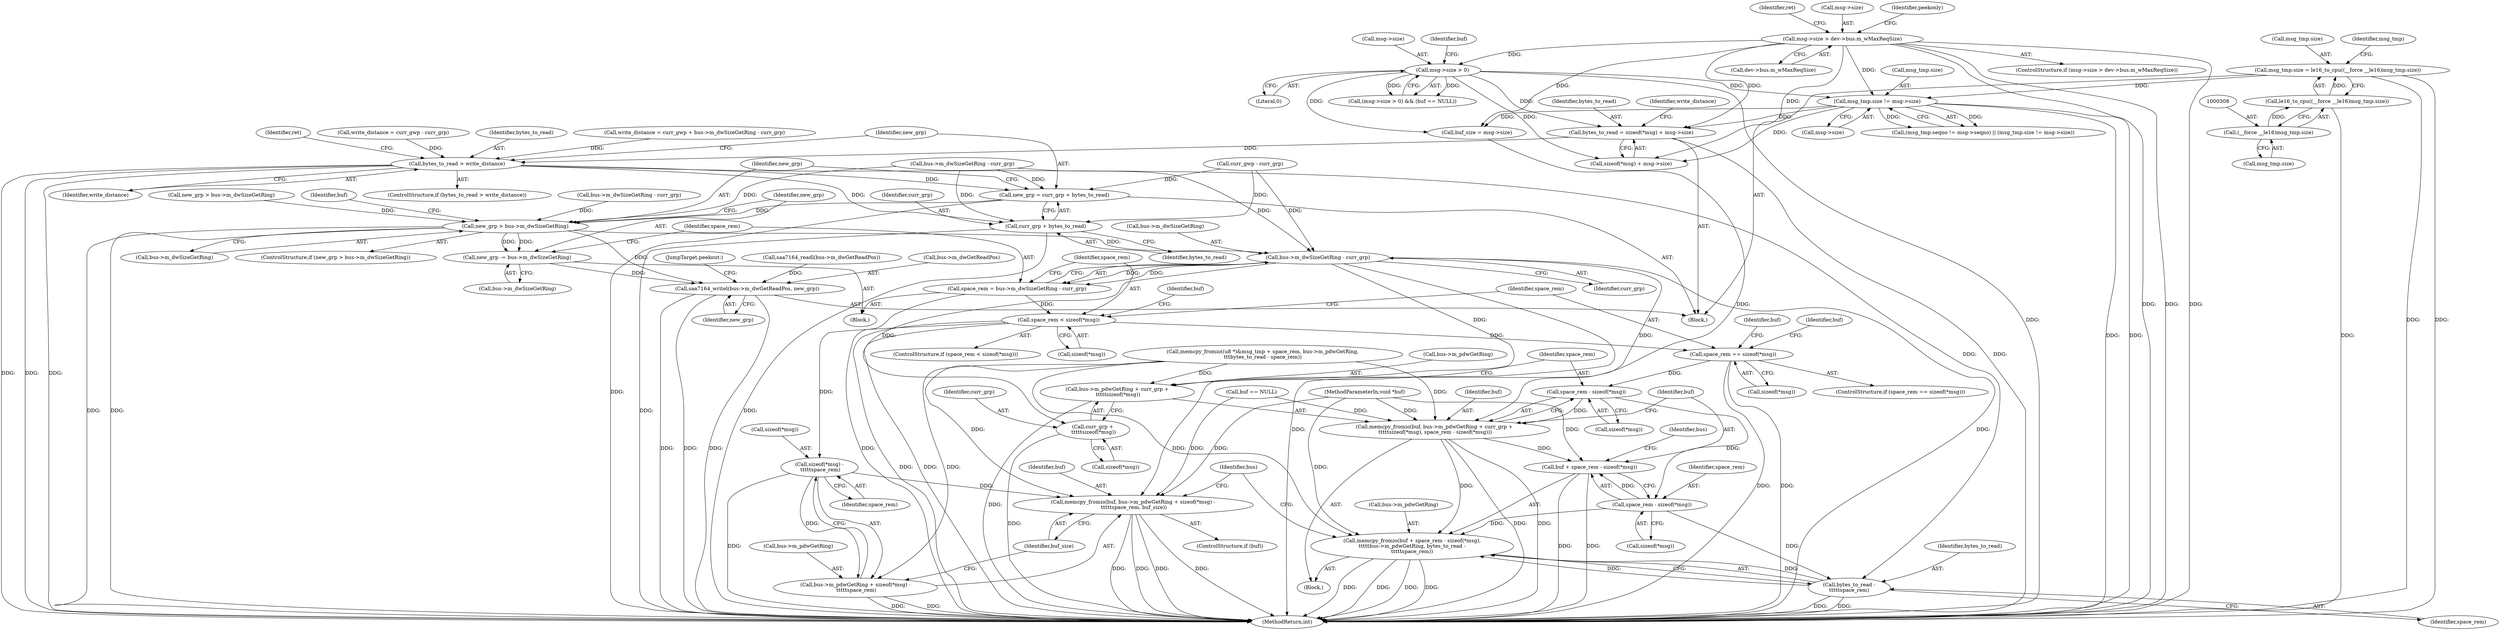 digraph "0_media-tree_354dd3924a2e43806774953de536257548b5002c@API" {
"1000402" [label="(Call,bytes_to_read = sizeof(*msg) + msg->size)"];
"1000172" [label="(Call,msg->size > 0)"];
"1000154" [label="(Call,msg->size > dev->bus.m_wMaxReqSize)"];
"1000376" [label="(Call,msg_tmp.size != msg->size)"];
"1000302" [label="(Call,msg_tmp.size = le16_to_cpu((__force __le16)msg_tmp.size))"];
"1000306" [label="(Call,le16_to_cpu((__force __le16)msg_tmp.size))"];
"1000307" [label="(Call,(__force __le16)msg_tmp.size)"];
"1000434" [label="(Call,bytes_to_read > write_distance)"];
"1000442" [label="(Call,new_grp = curr_grp + bytes_to_read)"];
"1000448" [label="(Call,new_grp > bus->m_dwSizeGetRing)"];
"1000454" [label="(Call,new_grp -= bus->m_dwSizeGetRing)"];
"1000554" [label="(Call,saa7164_writel(bus->m_dwGetReadPos, new_grp))"];
"1000461" [label="(Call,bus->m_dwSizeGetRing - curr_grp)"];
"1000459" [label="(Call,space_rem = bus->m_dwSizeGetRing - curr_grp)"];
"1000467" [label="(Call,space_rem < sizeof(*msg))"];
"1000481" [label="(Call,sizeof(*msg) -\n \t\t\t\t\tspace_rem)"];
"1000475" [label="(Call,memcpy_fromio(buf, bus->m_pdwGetRing + sizeof(*msg) -\n \t\t\t\t\tspace_rem, buf_size))"];
"1000477" [label="(Call,bus->m_pdwGetRing + sizeof(*msg) -\n \t\t\t\t\tspace_rem)"];
"1000489" [label="(Call,space_rem == sizeof(*msg))"];
"1000519" [label="(Call,space_rem - sizeof(*msg))"];
"1000508" [label="(Call,memcpy_fromio(buf, bus->m_pdwGetRing + curr_grp +\n \t\t\t\t\tsizeof(*msg), space_rem - sizeof(*msg)))"];
"1000524" [label="(Call,memcpy_fromio(buf + space_rem - sizeof(*msg),\n\t\t\t\t\tbus->m_pdwGetRing, bytes_to_read -\n\t\t\t\t\tspace_rem))"];
"1000525" [label="(Call,buf + space_rem - sizeof(*msg))"];
"1000527" [label="(Call,space_rem - sizeof(*msg))"];
"1000535" [label="(Call,bytes_to_read -\n\t\t\t\t\tspace_rem)"];
"1000510" [label="(Call,bus->m_pdwGetRing + curr_grp +\n \t\t\t\t\tsizeof(*msg))"];
"1000514" [label="(Call,curr_grp +\n \t\t\t\t\tsizeof(*msg))"];
"1000444" [label="(Call,curr_grp + bytes_to_read)"];
"1000412" [label="(Identifier,write_distance)"];
"1000559" [label="(JumpTarget,peekout:)"];
"1000474" [label="(Identifier,buf)"];
"1000278" [label="(Call,memcpy_fromio((u8 *)&msg_tmp + space_rem, bus->m_pdwGetRing,\n\t\t\tbytes_to_read - space_rem))"];
"1000402" [label="(Call,bytes_to_read = sizeof(*msg) + msg->size)"];
"1000554" [label="(Call,saa7164_writel(bus->m_dwGetReadPos, new_grp))"];
"1000404" [label="(Call,sizeof(*msg) + msg->size)"];
"1000303" [label="(Call,msg_tmp.size)"];
"1000466" [label="(ControlStructure,if (space_rem < sizeof(*msg)))"];
"1000514" [label="(Call,curr_grp +\n \t\t\t\t\tsizeof(*msg))"];
"1000447" [label="(ControlStructure,if (new_grp > bus->m_dwSizeGetRing))"];
"1000477" [label="(Call,bus->m_pdwGetRing + sizeof(*msg) -\n \t\t\t\t\tspace_rem)"];
"1000525" [label="(Call,buf + space_rem - sizeof(*msg))"];
"1000468" [label="(Identifier,space_rem)"];
"1000446" [label="(Identifier,bytes_to_read)"];
"1000453" [label="(Block,)"];
"1000481" [label="(Call,sizeof(*msg) -\n \t\t\t\t\tspace_rem)"];
"1000532" [label="(Call,bus->m_pdwGetRing)"];
"1000309" [label="(Call,msg_tmp.size)"];
"1000165" [label="(Identifier,ret)"];
"1000450" [label="(Call,bus->m_dwSizeGetRing)"];
"1000508" [label="(Call,memcpy_fromio(buf, bus->m_pdwGetRing + curr_grp +\n \t\t\t\t\tsizeof(*msg), space_rem - sizeof(*msg)))"];
"1000519" [label="(Call,space_rem - sizeof(*msg))"];
"1000491" [label="(Call,sizeof(*msg))"];
"1000475" [label="(Call,memcpy_fromio(buf, bus->m_pdwGetRing + sizeof(*msg) -\n \t\t\t\t\tspace_rem, buf_size))"];
"1000476" [label="(Identifier,buf)"];
"1000533" [label="(Identifier,bus)"];
"1000436" [label="(Identifier,write_distance)"];
"1000529" [label="(Call,sizeof(*msg))"];
"1000434" [label="(Call,bytes_to_read > write_distance)"];
"1000173" [label="(Call,msg->size)"];
"1000489" [label="(Call,space_rem == sizeof(*msg))"];
"1000171" [label="(Call,(msg->size > 0) && (buf == NULL))"];
"1000462" [label="(Call,bus->m_dwSizeGetRing)"];
"1000368" [label="(Call,(msg_tmp.seqno != msg->seqno) || (msg_tmp.size != msg->size))"];
"1000177" [label="(Call,buf == NULL)"];
"1000251" [label="(Call,new_grp > bus->m_dwSizeGetRing)"];
"1000158" [label="(Call,dev->bus.m_wMaxReqSize)"];
"1000442" [label="(Call,new_grp = curr_grp + bytes_to_read)"];
"1000460" [label="(Identifier,space_rem)"];
"1000510" [label="(Call,bus->m_pdwGetRing + curr_grp +\n \t\t\t\t\tsizeof(*msg))"];
"1000521" [label="(Call,sizeof(*msg))"];
"1000172" [label="(Call,msg->size > 0)"];
"1000424" [label="(Call,write_distance = curr_gwp + bus->m_dwSizeGetRing - curr_grp)"];
"1000306" [label="(Call,le16_to_cpu((__force __le16)msg_tmp.size))"];
"1000123" [label="(MethodParameterIn,void *buf)"];
"1000496" [label="(Identifier,buf)"];
"1000467" [label="(Call,space_rem < sizeof(*msg))"];
"1000155" [label="(Call,msg->size)"];
"1000196" [label="(Call,saa7164_readl(bus->m_dwGetReadPos))"];
"1000433" [label="(ControlStructure,if (bytes_to_read > write_distance))"];
"1000314" [label="(Identifier,msg_tmp)"];
"1000558" [label="(Identifier,new_grp)"];
"1000377" [label="(Call,msg_tmp.size)"];
"1000420" [label="(Call,curr_gwp - curr_grp)"];
"1000485" [label="(Identifier,space_rem)"];
"1000376" [label="(Call,msg_tmp.size != msg->size)"];
"1000556" [label="(Identifier,bus)"];
"1000506" [label="(Identifier,buf)"];
"1000380" [label="(Call,msg->size)"];
"1000459" [label="(Call,space_rem = bus->m_dwSizeGetRing - curr_grp)"];
"1000125" [label="(Block,)"];
"1000469" [label="(Call,sizeof(*msg))"];
"1000488" [label="(ControlStructure,if (space_rem == sizeof(*msg)))"];
"1000448" [label="(Call,new_grp > bus->m_dwSizeGetRing)"];
"1000455" [label="(Identifier,new_grp)"];
"1000461" [label="(Call,bus->m_dwSizeGetRing - curr_grp)"];
"1000526" [label="(Identifier,buf)"];
"1000465" [label="(Identifier,curr_grp)"];
"1000449" [label="(Identifier,new_grp)"];
"1000307" [label="(Call,(__force __le16)msg_tmp.size)"];
"1000486" [label="(Identifier,buf_size)"];
"1000418" [label="(Call,write_distance = curr_gwp - curr_grp)"];
"1000524" [label="(Call,memcpy_fromio(buf + space_rem - sizeof(*msg),\n\t\t\t\t\tbus->m_pdwGetRing, bytes_to_read -\n\t\t\t\t\tspace_rem))"];
"1000537" [label="(Identifier,space_rem)"];
"1000473" [label="(ControlStructure,if (buf))"];
"1000482" [label="(Call,sizeof(*msg))"];
"1000454" [label="(Call,new_grp -= bus->m_dwSizeGetRing)"];
"1000154" [label="(Call,msg->size > dev->bus.m_wMaxReqSize)"];
"1000516" [label="(Call,sizeof(*msg))"];
"1000536" [label="(Identifier,bytes_to_read)"];
"1000507" [label="(Block,)"];
"1000555" [label="(Call,bus->m_dwGetReadPos)"];
"1000528" [label="(Identifier,space_rem)"];
"1000444" [label="(Call,curr_grp + bytes_to_read)"];
"1000264" [label="(Call,bus->m_dwSizeGetRing - curr_grp)"];
"1000520" [label="(Identifier,space_rem)"];
"1000511" [label="(Call,bus->m_pdwGetRing)"];
"1000535" [label="(Call,bytes_to_read -\n\t\t\t\t\tspace_rem)"];
"1000490" [label="(Identifier,space_rem)"];
"1000445" [label="(Identifier,curr_grp)"];
"1000478" [label="(Call,bus->m_pdwGetRing)"];
"1000573" [label="(MethodReturn,int)"];
"1000435" [label="(Identifier,bytes_to_read)"];
"1000178" [label="(Identifier,buf)"];
"1000169" [label="(Identifier,peekonly)"];
"1000153" [label="(ControlStructure,if (msg->size > dev->bus.m_wMaxReqSize))"];
"1000403" [label="(Identifier,bytes_to_read)"];
"1000515" [label="(Identifier,curr_grp)"];
"1000527" [label="(Call,space_rem - sizeof(*msg))"];
"1000302" [label="(Call,msg_tmp.size = le16_to_cpu((__force __le16)msg_tmp.size))"];
"1000443" [label="(Identifier,new_grp)"];
"1000176" [label="(Literal,0)"];
"1000456" [label="(Call,bus->m_dwSizeGetRing)"];
"1000397" [label="(Call,buf_size = msg->size)"];
"1000509" [label="(Identifier,buf)"];
"1000428" [label="(Call,bus->m_dwSizeGetRing - curr_grp)"];
"1000541" [label="(Identifier,buf)"];
"1000439" [label="(Identifier,ret)"];
"1000402" -> "1000125"  [label="AST: "];
"1000402" -> "1000404"  [label="CFG: "];
"1000403" -> "1000402"  [label="AST: "];
"1000404" -> "1000402"  [label="AST: "];
"1000412" -> "1000402"  [label="CFG: "];
"1000402" -> "1000573"  [label="DDG: "];
"1000172" -> "1000402"  [label="DDG: "];
"1000376" -> "1000402"  [label="DDG: "];
"1000154" -> "1000402"  [label="DDG: "];
"1000402" -> "1000434"  [label="DDG: "];
"1000172" -> "1000171"  [label="AST: "];
"1000172" -> "1000176"  [label="CFG: "];
"1000173" -> "1000172"  [label="AST: "];
"1000176" -> "1000172"  [label="AST: "];
"1000178" -> "1000172"  [label="CFG: "];
"1000171" -> "1000172"  [label="CFG: "];
"1000172" -> "1000573"  [label="DDG: "];
"1000172" -> "1000171"  [label="DDG: "];
"1000172" -> "1000171"  [label="DDG: "];
"1000154" -> "1000172"  [label="DDG: "];
"1000172" -> "1000376"  [label="DDG: "];
"1000172" -> "1000397"  [label="DDG: "];
"1000172" -> "1000404"  [label="DDG: "];
"1000154" -> "1000153"  [label="AST: "];
"1000154" -> "1000158"  [label="CFG: "];
"1000155" -> "1000154"  [label="AST: "];
"1000158" -> "1000154"  [label="AST: "];
"1000165" -> "1000154"  [label="CFG: "];
"1000169" -> "1000154"  [label="CFG: "];
"1000154" -> "1000573"  [label="DDG: "];
"1000154" -> "1000573"  [label="DDG: "];
"1000154" -> "1000573"  [label="DDG: "];
"1000154" -> "1000376"  [label="DDG: "];
"1000154" -> "1000397"  [label="DDG: "];
"1000154" -> "1000404"  [label="DDG: "];
"1000376" -> "1000368"  [label="AST: "];
"1000376" -> "1000380"  [label="CFG: "];
"1000377" -> "1000376"  [label="AST: "];
"1000380" -> "1000376"  [label="AST: "];
"1000368" -> "1000376"  [label="CFG: "];
"1000376" -> "1000573"  [label="DDG: "];
"1000376" -> "1000573"  [label="DDG: "];
"1000376" -> "1000368"  [label="DDG: "];
"1000376" -> "1000368"  [label="DDG: "];
"1000302" -> "1000376"  [label="DDG: "];
"1000376" -> "1000397"  [label="DDG: "];
"1000376" -> "1000404"  [label="DDG: "];
"1000302" -> "1000125"  [label="AST: "];
"1000302" -> "1000306"  [label="CFG: "];
"1000303" -> "1000302"  [label="AST: "];
"1000306" -> "1000302"  [label="AST: "];
"1000314" -> "1000302"  [label="CFG: "];
"1000302" -> "1000573"  [label="DDG: "];
"1000302" -> "1000573"  [label="DDG: "];
"1000306" -> "1000302"  [label="DDG: "];
"1000306" -> "1000307"  [label="CFG: "];
"1000307" -> "1000306"  [label="AST: "];
"1000306" -> "1000573"  [label="DDG: "];
"1000307" -> "1000306"  [label="DDG: "];
"1000307" -> "1000309"  [label="CFG: "];
"1000308" -> "1000307"  [label="AST: "];
"1000309" -> "1000307"  [label="AST: "];
"1000434" -> "1000433"  [label="AST: "];
"1000434" -> "1000436"  [label="CFG: "];
"1000435" -> "1000434"  [label="AST: "];
"1000436" -> "1000434"  [label="AST: "];
"1000439" -> "1000434"  [label="CFG: "];
"1000443" -> "1000434"  [label="CFG: "];
"1000434" -> "1000573"  [label="DDG: "];
"1000434" -> "1000573"  [label="DDG: "];
"1000434" -> "1000573"  [label="DDG: "];
"1000424" -> "1000434"  [label="DDG: "];
"1000418" -> "1000434"  [label="DDG: "];
"1000434" -> "1000442"  [label="DDG: "];
"1000434" -> "1000444"  [label="DDG: "];
"1000434" -> "1000535"  [label="DDG: "];
"1000442" -> "1000125"  [label="AST: "];
"1000442" -> "1000444"  [label="CFG: "];
"1000443" -> "1000442"  [label="AST: "];
"1000444" -> "1000442"  [label="AST: "];
"1000449" -> "1000442"  [label="CFG: "];
"1000442" -> "1000573"  [label="DDG: "];
"1000420" -> "1000442"  [label="DDG: "];
"1000428" -> "1000442"  [label="DDG: "];
"1000442" -> "1000448"  [label="DDG: "];
"1000448" -> "1000447"  [label="AST: "];
"1000448" -> "1000450"  [label="CFG: "];
"1000449" -> "1000448"  [label="AST: "];
"1000450" -> "1000448"  [label="AST: "];
"1000455" -> "1000448"  [label="CFG: "];
"1000541" -> "1000448"  [label="CFG: "];
"1000448" -> "1000573"  [label="DDG: "];
"1000448" -> "1000573"  [label="DDG: "];
"1000251" -> "1000448"  [label="DDG: "];
"1000264" -> "1000448"  [label="DDG: "];
"1000428" -> "1000448"  [label="DDG: "];
"1000448" -> "1000454"  [label="DDG: "];
"1000448" -> "1000454"  [label="DDG: "];
"1000448" -> "1000461"  [label="DDG: "];
"1000448" -> "1000554"  [label="DDG: "];
"1000454" -> "1000453"  [label="AST: "];
"1000454" -> "1000456"  [label="CFG: "];
"1000455" -> "1000454"  [label="AST: "];
"1000456" -> "1000454"  [label="AST: "];
"1000460" -> "1000454"  [label="CFG: "];
"1000454" -> "1000554"  [label="DDG: "];
"1000554" -> "1000125"  [label="AST: "];
"1000554" -> "1000558"  [label="CFG: "];
"1000555" -> "1000554"  [label="AST: "];
"1000558" -> "1000554"  [label="AST: "];
"1000559" -> "1000554"  [label="CFG: "];
"1000554" -> "1000573"  [label="DDG: "];
"1000554" -> "1000573"  [label="DDG: "];
"1000554" -> "1000573"  [label="DDG: "];
"1000196" -> "1000554"  [label="DDG: "];
"1000461" -> "1000459"  [label="AST: "];
"1000461" -> "1000465"  [label="CFG: "];
"1000462" -> "1000461"  [label="AST: "];
"1000465" -> "1000461"  [label="AST: "];
"1000459" -> "1000461"  [label="CFG: "];
"1000461" -> "1000573"  [label="DDG: "];
"1000461" -> "1000573"  [label="DDG: "];
"1000461" -> "1000459"  [label="DDG: "];
"1000461" -> "1000459"  [label="DDG: "];
"1000420" -> "1000461"  [label="DDG: "];
"1000428" -> "1000461"  [label="DDG: "];
"1000461" -> "1000508"  [label="DDG: "];
"1000461" -> "1000510"  [label="DDG: "];
"1000461" -> "1000514"  [label="DDG: "];
"1000459" -> "1000453"  [label="AST: "];
"1000460" -> "1000459"  [label="AST: "];
"1000468" -> "1000459"  [label="CFG: "];
"1000459" -> "1000573"  [label="DDG: "];
"1000459" -> "1000467"  [label="DDG: "];
"1000467" -> "1000466"  [label="AST: "];
"1000467" -> "1000469"  [label="CFG: "];
"1000468" -> "1000467"  [label="AST: "];
"1000469" -> "1000467"  [label="AST: "];
"1000474" -> "1000467"  [label="CFG: "];
"1000490" -> "1000467"  [label="CFG: "];
"1000467" -> "1000573"  [label="DDG: "];
"1000467" -> "1000573"  [label="DDG: "];
"1000467" -> "1000481"  [label="DDG: "];
"1000467" -> "1000489"  [label="DDG: "];
"1000481" -> "1000477"  [label="AST: "];
"1000481" -> "1000485"  [label="CFG: "];
"1000482" -> "1000481"  [label="AST: "];
"1000485" -> "1000481"  [label="AST: "];
"1000477" -> "1000481"  [label="CFG: "];
"1000481" -> "1000573"  [label="DDG: "];
"1000481" -> "1000475"  [label="DDG: "];
"1000481" -> "1000477"  [label="DDG: "];
"1000475" -> "1000473"  [label="AST: "];
"1000475" -> "1000486"  [label="CFG: "];
"1000476" -> "1000475"  [label="AST: "];
"1000477" -> "1000475"  [label="AST: "];
"1000486" -> "1000475"  [label="AST: "];
"1000556" -> "1000475"  [label="CFG: "];
"1000475" -> "1000573"  [label="DDG: "];
"1000475" -> "1000573"  [label="DDG: "];
"1000475" -> "1000573"  [label="DDG: "];
"1000475" -> "1000573"  [label="DDG: "];
"1000177" -> "1000475"  [label="DDG: "];
"1000123" -> "1000475"  [label="DDG: "];
"1000278" -> "1000475"  [label="DDG: "];
"1000397" -> "1000475"  [label="DDG: "];
"1000478" -> "1000477"  [label="AST: "];
"1000486" -> "1000477"  [label="CFG: "];
"1000477" -> "1000573"  [label="DDG: "];
"1000477" -> "1000573"  [label="DDG: "];
"1000278" -> "1000477"  [label="DDG: "];
"1000489" -> "1000488"  [label="AST: "];
"1000489" -> "1000491"  [label="CFG: "];
"1000490" -> "1000489"  [label="AST: "];
"1000491" -> "1000489"  [label="AST: "];
"1000496" -> "1000489"  [label="CFG: "];
"1000506" -> "1000489"  [label="CFG: "];
"1000489" -> "1000573"  [label="DDG: "];
"1000489" -> "1000573"  [label="DDG: "];
"1000489" -> "1000519"  [label="DDG: "];
"1000519" -> "1000508"  [label="AST: "];
"1000519" -> "1000521"  [label="CFG: "];
"1000520" -> "1000519"  [label="AST: "];
"1000521" -> "1000519"  [label="AST: "];
"1000508" -> "1000519"  [label="CFG: "];
"1000519" -> "1000508"  [label="DDG: "];
"1000519" -> "1000527"  [label="DDG: "];
"1000508" -> "1000507"  [label="AST: "];
"1000509" -> "1000508"  [label="AST: "];
"1000510" -> "1000508"  [label="AST: "];
"1000526" -> "1000508"  [label="CFG: "];
"1000508" -> "1000573"  [label="DDG: "];
"1000508" -> "1000573"  [label="DDG: "];
"1000177" -> "1000508"  [label="DDG: "];
"1000123" -> "1000508"  [label="DDG: "];
"1000278" -> "1000508"  [label="DDG: "];
"1000508" -> "1000524"  [label="DDG: "];
"1000508" -> "1000525"  [label="DDG: "];
"1000524" -> "1000507"  [label="AST: "];
"1000524" -> "1000535"  [label="CFG: "];
"1000525" -> "1000524"  [label="AST: "];
"1000532" -> "1000524"  [label="AST: "];
"1000535" -> "1000524"  [label="AST: "];
"1000556" -> "1000524"  [label="CFG: "];
"1000524" -> "1000573"  [label="DDG: "];
"1000524" -> "1000573"  [label="DDG: "];
"1000524" -> "1000573"  [label="DDG: "];
"1000524" -> "1000573"  [label="DDG: "];
"1000123" -> "1000524"  [label="DDG: "];
"1000527" -> "1000524"  [label="DDG: "];
"1000278" -> "1000524"  [label="DDG: "];
"1000535" -> "1000524"  [label="DDG: "];
"1000535" -> "1000524"  [label="DDG: "];
"1000525" -> "1000527"  [label="CFG: "];
"1000526" -> "1000525"  [label="AST: "];
"1000527" -> "1000525"  [label="AST: "];
"1000533" -> "1000525"  [label="CFG: "];
"1000525" -> "1000573"  [label="DDG: "];
"1000525" -> "1000573"  [label="DDG: "];
"1000123" -> "1000525"  [label="DDG: "];
"1000527" -> "1000525"  [label="DDG: "];
"1000527" -> "1000529"  [label="CFG: "];
"1000528" -> "1000527"  [label="AST: "];
"1000529" -> "1000527"  [label="AST: "];
"1000527" -> "1000535"  [label="DDG: "];
"1000535" -> "1000537"  [label="CFG: "];
"1000536" -> "1000535"  [label="AST: "];
"1000537" -> "1000535"  [label="AST: "];
"1000535" -> "1000573"  [label="DDG: "];
"1000535" -> "1000573"  [label="DDG: "];
"1000510" -> "1000514"  [label="CFG: "];
"1000511" -> "1000510"  [label="AST: "];
"1000514" -> "1000510"  [label="AST: "];
"1000520" -> "1000510"  [label="CFG: "];
"1000510" -> "1000573"  [label="DDG: "];
"1000278" -> "1000510"  [label="DDG: "];
"1000514" -> "1000516"  [label="CFG: "];
"1000515" -> "1000514"  [label="AST: "];
"1000516" -> "1000514"  [label="AST: "];
"1000514" -> "1000573"  [label="DDG: "];
"1000444" -> "1000446"  [label="CFG: "];
"1000445" -> "1000444"  [label="AST: "];
"1000446" -> "1000444"  [label="AST: "];
"1000444" -> "1000573"  [label="DDG: "];
"1000444" -> "1000573"  [label="DDG: "];
"1000420" -> "1000444"  [label="DDG: "];
"1000428" -> "1000444"  [label="DDG: "];
}
